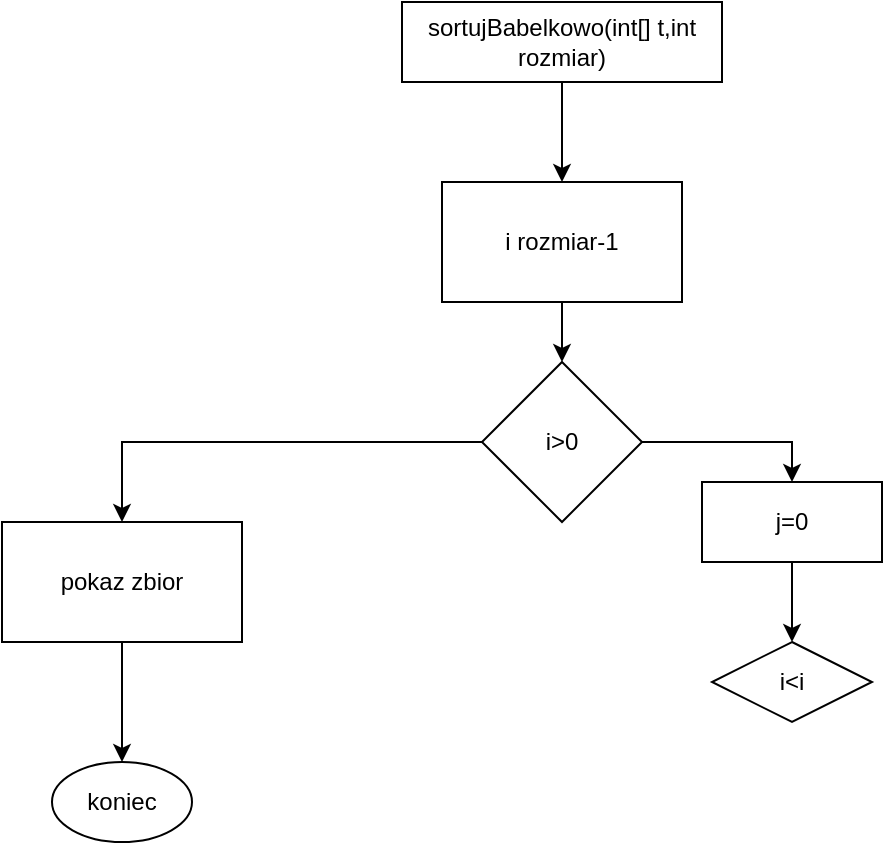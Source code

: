 <mxfile version="21.0.10" type="github">
  <diagram id="C5RBs43oDa-KdzZeNtuy" name="Page-1">
    <mxGraphModel dx="296" dy="161" grid="1" gridSize="10" guides="1" tooltips="1" connect="1" arrows="1" fold="1" page="1" pageScale="1" pageWidth="827" pageHeight="1169" math="0" shadow="0">
      <root>
        <mxCell id="WIyWlLk6GJQsqaUBKTNV-0" />
        <mxCell id="WIyWlLk6GJQsqaUBKTNV-1" parent="WIyWlLk6GJQsqaUBKTNV-0" />
        <mxCell id="ql7_sxWLz3yCiyM5asBs-3" value="" style="edgeStyle=orthogonalEdgeStyle;rounded=0;orthogonalLoop=1;jettySize=auto;html=1;" edge="1" parent="WIyWlLk6GJQsqaUBKTNV-1" source="ql7_sxWLz3yCiyM5asBs-1" target="ql7_sxWLz3yCiyM5asBs-2">
          <mxGeometry relative="1" as="geometry" />
        </mxCell>
        <mxCell id="ql7_sxWLz3yCiyM5asBs-1" value="sortujBabelkowo(int[] t,int rozmiar)" style="whiteSpace=wrap;html=1;" vertex="1" parent="WIyWlLk6GJQsqaUBKTNV-1">
          <mxGeometry x="280" y="90" width="160" height="40" as="geometry" />
        </mxCell>
        <mxCell id="ql7_sxWLz3yCiyM5asBs-5" style="edgeStyle=orthogonalEdgeStyle;rounded=0;orthogonalLoop=1;jettySize=auto;html=1;" edge="1" parent="WIyWlLk6GJQsqaUBKTNV-1" source="ql7_sxWLz3yCiyM5asBs-2">
          <mxGeometry relative="1" as="geometry">
            <mxPoint x="360" y="270" as="targetPoint" />
          </mxGeometry>
        </mxCell>
        <mxCell id="ql7_sxWLz3yCiyM5asBs-2" value="i rozmiar-1" style="whiteSpace=wrap;html=1;" vertex="1" parent="WIyWlLk6GJQsqaUBKTNV-1">
          <mxGeometry x="300" y="180" width="120" height="60" as="geometry" />
        </mxCell>
        <mxCell id="ql7_sxWLz3yCiyM5asBs-7" style="edgeStyle=orthogonalEdgeStyle;rounded=0;orthogonalLoop=1;jettySize=auto;html=1;entryX=0.5;entryY=0;entryDx=0;entryDy=0;" edge="1" parent="WIyWlLk6GJQsqaUBKTNV-1" source="ql7_sxWLz3yCiyM5asBs-6" target="ql7_sxWLz3yCiyM5asBs-10">
          <mxGeometry relative="1" as="geometry">
            <mxPoint x="140" y="310" as="targetPoint" />
            <Array as="points">
              <mxPoint x="140" y="310" />
            </Array>
          </mxGeometry>
        </mxCell>
        <mxCell id="ql7_sxWLz3yCiyM5asBs-14" style="edgeStyle=orthogonalEdgeStyle;rounded=0;orthogonalLoop=1;jettySize=auto;html=1;entryX=0.5;entryY=0;entryDx=0;entryDy=0;" edge="1" parent="WIyWlLk6GJQsqaUBKTNV-1" source="ql7_sxWLz3yCiyM5asBs-6" target="ql7_sxWLz3yCiyM5asBs-15">
          <mxGeometry relative="1" as="geometry">
            <mxPoint x="480" y="310" as="targetPoint" />
          </mxGeometry>
        </mxCell>
        <mxCell id="ql7_sxWLz3yCiyM5asBs-6" value="i&amp;gt;0" style="rhombus;whiteSpace=wrap;html=1;" vertex="1" parent="WIyWlLk6GJQsqaUBKTNV-1">
          <mxGeometry x="320" y="270" width="80" height="80" as="geometry" />
        </mxCell>
        <mxCell id="ql7_sxWLz3yCiyM5asBs-11" style="edgeStyle=orthogonalEdgeStyle;rounded=0;orthogonalLoop=1;jettySize=auto;html=1;" edge="1" parent="WIyWlLk6GJQsqaUBKTNV-1" source="ql7_sxWLz3yCiyM5asBs-10">
          <mxGeometry relative="1" as="geometry">
            <mxPoint x="140" y="470" as="targetPoint" />
          </mxGeometry>
        </mxCell>
        <mxCell id="ql7_sxWLz3yCiyM5asBs-10" value="pokaz zbior" style="whiteSpace=wrap;html=1;" vertex="1" parent="WIyWlLk6GJQsqaUBKTNV-1">
          <mxGeometry x="80" y="350" width="120" height="60" as="geometry" />
        </mxCell>
        <mxCell id="ql7_sxWLz3yCiyM5asBs-13" value="koniec" style="ellipse;whiteSpace=wrap;html=1;" vertex="1" parent="WIyWlLk6GJQsqaUBKTNV-1">
          <mxGeometry x="105" y="470" width="70" height="40" as="geometry" />
        </mxCell>
        <mxCell id="ql7_sxWLz3yCiyM5asBs-309" style="edgeStyle=orthogonalEdgeStyle;rounded=0;orthogonalLoop=1;jettySize=auto;html=1;" edge="1" parent="WIyWlLk6GJQsqaUBKTNV-1" source="ql7_sxWLz3yCiyM5asBs-15">
          <mxGeometry relative="1" as="geometry">
            <mxPoint x="475" y="410" as="targetPoint" />
          </mxGeometry>
        </mxCell>
        <mxCell id="ql7_sxWLz3yCiyM5asBs-15" value="j=0" style="whiteSpace=wrap;html=1;" vertex="1" parent="WIyWlLk6GJQsqaUBKTNV-1">
          <mxGeometry x="430" y="330" width="90" height="40" as="geometry" />
        </mxCell>
        <mxCell id="ql7_sxWLz3yCiyM5asBs-310" value="i&amp;lt;i" style="rhombus;whiteSpace=wrap;html=1;" vertex="1" parent="WIyWlLk6GJQsqaUBKTNV-1">
          <mxGeometry x="435" y="410" width="80" height="40" as="geometry" />
        </mxCell>
      </root>
    </mxGraphModel>
  </diagram>
</mxfile>
